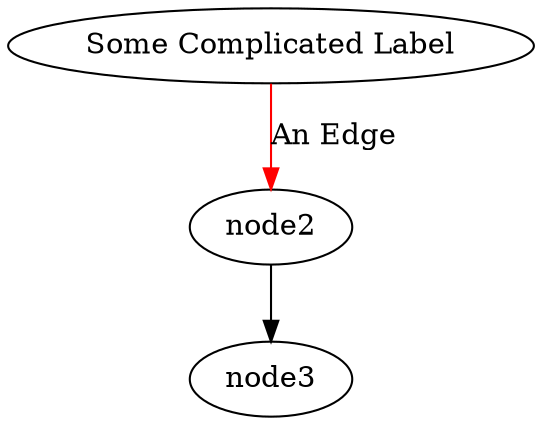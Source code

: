 digraph { 
    node1[label="Some Complicated Label"]; 
    node1 -> node2[label="An Edge",color=red]; 
    node2 -> node3;
} 